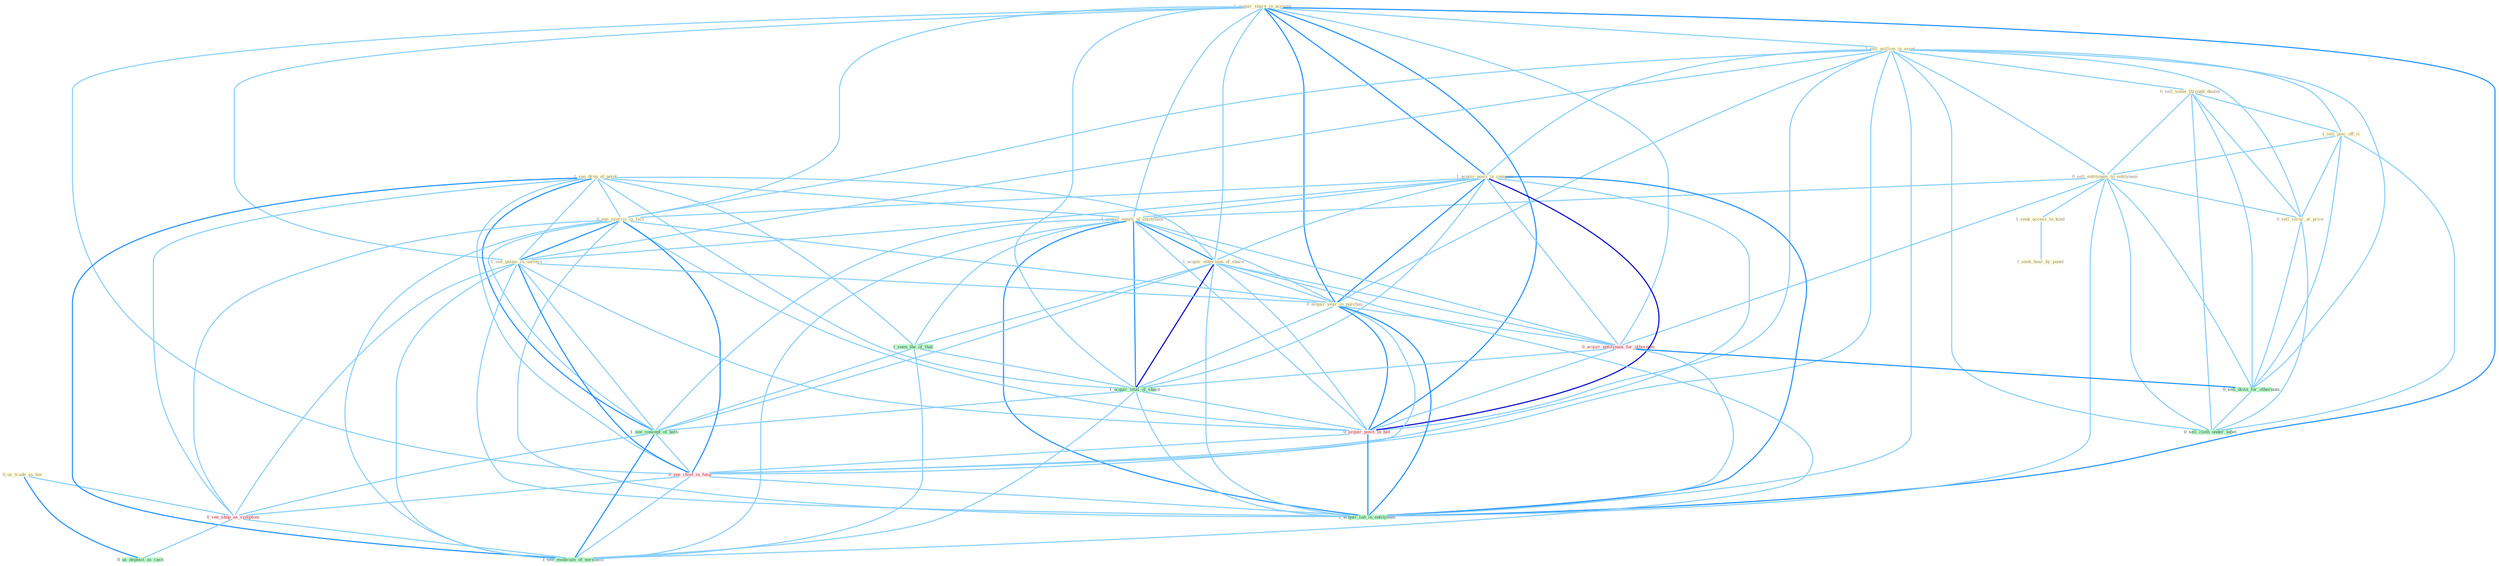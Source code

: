 Graph G{ 
    node
    [shape=polygon,style=filled,width=.5,height=.06,color="#BDFCC9",fixedsize=true,fontsize=4,
    fontcolor="#2f4f4f"];
    {node
    [color="#ffffe0", fontcolor="#8b7d6b"] "0_us_trade_as_boi " "1_acquir_share_in_account " "1_sell_million_in_asset " "0_sell_some_through_dealer " "1_sell_piec_off_it " "0_sell_entitynam_to_entitynam " "1_acquir_posit_in_compani " "1_see_drop_of_point " "0_sell_secur_at_price " "1_acquir_equiti_of_entitynam " "1_acquir_othernum_of_share " "0_see_exercis_in_fact " "1_see_galaxi_in_univers " "1_seek_access_to_kind " "0_acquir_year_in_purchas " "1_seek_hear_by_panel "}
{node [color="#fff0f5", fontcolor="#b22222"] "0_acquir_entitynam_for_othernum " "0_acquir_posit_in_bid " "0_see_chief_in_futur " "0_see_shop_as_symptom "}
edge [color="#B0E2FF"];

	"0_us_trade_as_boi " -- "0_see_shop_as_symptom " [w="1", color="#87cefa" ];
	"0_us_trade_as_boi " -- "0_us_deposit_as_cach " [w="2", color="#1e90ff" , len=0.8];
	"1_acquir_share_in_account " -- "1_sell_million_in_asset " [w="1", color="#87cefa" ];
	"1_acquir_share_in_account " -- "1_acquir_posit_in_compani " [w="2", color="#1e90ff" , len=0.8];
	"1_acquir_share_in_account " -- "1_acquir_equiti_of_entitynam " [w="1", color="#87cefa" ];
	"1_acquir_share_in_account " -- "1_acquir_othernum_of_share " [w="1", color="#87cefa" ];
	"1_acquir_share_in_account " -- "0_see_exercis_in_fact " [w="1", color="#87cefa" ];
	"1_acquir_share_in_account " -- "1_see_galaxi_in_univers " [w="1", color="#87cefa" ];
	"1_acquir_share_in_account " -- "0_acquir_year_in_purchas " [w="2", color="#1e90ff" , len=0.8];
	"1_acquir_share_in_account " -- "0_acquir_entitynam_for_othernum " [w="1", color="#87cefa" ];
	"1_acquir_share_in_account " -- "1_acquir_total_of_share " [w="1", color="#87cefa" ];
	"1_acquir_share_in_account " -- "0_acquir_posit_in_bid " [w="2", color="#1e90ff" , len=0.8];
	"1_acquir_share_in_account " -- "0_see_chief_in_futur " [w="1", color="#87cefa" ];
	"1_acquir_share_in_account " -- "1_acquir_lab_in_entitynam " [w="2", color="#1e90ff" , len=0.8];
	"1_sell_million_in_asset " -- "0_sell_some_through_dealer " [w="1", color="#87cefa" ];
	"1_sell_million_in_asset " -- "1_sell_piec_off_it " [w="1", color="#87cefa" ];
	"1_sell_million_in_asset " -- "0_sell_entitynam_to_entitynam " [w="1", color="#87cefa" ];
	"1_sell_million_in_asset " -- "1_acquir_posit_in_compani " [w="1", color="#87cefa" ];
	"1_sell_million_in_asset " -- "0_sell_secur_at_price " [w="1", color="#87cefa" ];
	"1_sell_million_in_asset " -- "0_see_exercis_in_fact " [w="1", color="#87cefa" ];
	"1_sell_million_in_asset " -- "1_see_galaxi_in_univers " [w="1", color="#87cefa" ];
	"1_sell_million_in_asset " -- "0_acquir_year_in_purchas " [w="1", color="#87cefa" ];
	"1_sell_million_in_asset " -- "0_sell_divis_for_othernum " [w="1", color="#87cefa" ];
	"1_sell_million_in_asset " -- "0_sell_cloth_under_label " [w="1", color="#87cefa" ];
	"1_sell_million_in_asset " -- "0_acquir_posit_in_bid " [w="1", color="#87cefa" ];
	"1_sell_million_in_asset " -- "0_see_chief_in_futur " [w="1", color="#87cefa" ];
	"1_sell_million_in_asset " -- "1_acquir_lab_in_entitynam " [w="1", color="#87cefa" ];
	"0_sell_some_through_dealer " -- "1_sell_piec_off_it " [w="1", color="#87cefa" ];
	"0_sell_some_through_dealer " -- "0_sell_entitynam_to_entitynam " [w="1", color="#87cefa" ];
	"0_sell_some_through_dealer " -- "0_sell_secur_at_price " [w="1", color="#87cefa" ];
	"0_sell_some_through_dealer " -- "0_sell_divis_for_othernum " [w="1", color="#87cefa" ];
	"0_sell_some_through_dealer " -- "0_sell_cloth_under_label " [w="1", color="#87cefa" ];
	"1_sell_piec_off_it " -- "0_sell_entitynam_to_entitynam " [w="1", color="#87cefa" ];
	"1_sell_piec_off_it " -- "0_sell_secur_at_price " [w="1", color="#87cefa" ];
	"1_sell_piec_off_it " -- "0_sell_divis_for_othernum " [w="1", color="#87cefa" ];
	"1_sell_piec_off_it " -- "0_sell_cloth_under_label " [w="1", color="#87cefa" ];
	"0_sell_entitynam_to_entitynam " -- "0_sell_secur_at_price " [w="1", color="#87cefa" ];
	"0_sell_entitynam_to_entitynam " -- "1_acquir_equiti_of_entitynam " [w="1", color="#87cefa" ];
	"0_sell_entitynam_to_entitynam " -- "1_seek_access_to_kind " [w="1", color="#87cefa" ];
	"0_sell_entitynam_to_entitynam " -- "0_acquir_entitynam_for_othernum " [w="1", color="#87cefa" ];
	"0_sell_entitynam_to_entitynam " -- "0_sell_divis_for_othernum " [w="1", color="#87cefa" ];
	"0_sell_entitynam_to_entitynam " -- "0_sell_cloth_under_label " [w="1", color="#87cefa" ];
	"0_sell_entitynam_to_entitynam " -- "1_acquir_lab_in_entitynam " [w="1", color="#87cefa" ];
	"1_acquir_posit_in_compani " -- "1_acquir_equiti_of_entitynam " [w="1", color="#87cefa" ];
	"1_acquir_posit_in_compani " -- "1_acquir_othernum_of_share " [w="1", color="#87cefa" ];
	"1_acquir_posit_in_compani " -- "0_see_exercis_in_fact " [w="1", color="#87cefa" ];
	"1_acquir_posit_in_compani " -- "1_see_galaxi_in_univers " [w="1", color="#87cefa" ];
	"1_acquir_posit_in_compani " -- "0_acquir_year_in_purchas " [w="2", color="#1e90ff" , len=0.8];
	"1_acquir_posit_in_compani " -- "0_acquir_entitynam_for_othernum " [w="1", color="#87cefa" ];
	"1_acquir_posit_in_compani " -- "1_acquir_total_of_share " [w="1", color="#87cefa" ];
	"1_acquir_posit_in_compani " -- "0_acquir_posit_in_bid " [w="3", color="#0000cd" , len=0.6];
	"1_acquir_posit_in_compani " -- "0_see_chief_in_futur " [w="1", color="#87cefa" ];
	"1_acquir_posit_in_compani " -- "1_acquir_lab_in_entitynam " [w="2", color="#1e90ff" , len=0.8];
	"1_see_drop_of_point " -- "1_acquir_equiti_of_entitynam " [w="1", color="#87cefa" ];
	"1_see_drop_of_point " -- "1_acquir_othernum_of_share " [w="1", color="#87cefa" ];
	"1_see_drop_of_point " -- "0_see_exercis_in_fact " [w="1", color="#87cefa" ];
	"1_see_drop_of_point " -- "1_see_galaxi_in_univers " [w="1", color="#87cefa" ];
	"1_see_drop_of_point " -- "1_seen_the_of_that " [w="1", color="#87cefa" ];
	"1_see_drop_of_point " -- "1_acquir_total_of_share " [w="1", color="#87cefa" ];
	"1_see_drop_of_point " -- "1_see_concept_of_both " [w="2", color="#1e90ff" , len=0.8];
	"1_see_drop_of_point " -- "0_see_chief_in_futur " [w="1", color="#87cefa" ];
	"1_see_drop_of_point " -- "0_see_shop_as_symptom " [w="1", color="#87cefa" ];
	"1_see_drop_of_point " -- "1_see_modicum_of_normalci " [w="2", color="#1e90ff" , len=0.8];
	"0_sell_secur_at_price " -- "0_sell_divis_for_othernum " [w="1", color="#87cefa" ];
	"0_sell_secur_at_price " -- "0_sell_cloth_under_label " [w="1", color="#87cefa" ];
	"1_acquir_equiti_of_entitynam " -- "1_acquir_othernum_of_share " [w="2", color="#1e90ff" , len=0.8];
	"1_acquir_equiti_of_entitynam " -- "0_acquir_year_in_purchas " [w="1", color="#87cefa" ];
	"1_acquir_equiti_of_entitynam " -- "0_acquir_entitynam_for_othernum " [w="1", color="#87cefa" ];
	"1_acquir_equiti_of_entitynam " -- "1_seen_the_of_that " [w="1", color="#87cefa" ];
	"1_acquir_equiti_of_entitynam " -- "1_acquir_total_of_share " [w="2", color="#1e90ff" , len=0.8];
	"1_acquir_equiti_of_entitynam " -- "0_acquir_posit_in_bid " [w="1", color="#87cefa" ];
	"1_acquir_equiti_of_entitynam " -- "1_see_concept_of_both " [w="1", color="#87cefa" ];
	"1_acquir_equiti_of_entitynam " -- "1_acquir_lab_in_entitynam " [w="2", color="#1e90ff" , len=0.8];
	"1_acquir_equiti_of_entitynam " -- "1_see_modicum_of_normalci " [w="1", color="#87cefa" ];
	"1_acquir_othernum_of_share " -- "0_acquir_year_in_purchas " [w="1", color="#87cefa" ];
	"1_acquir_othernum_of_share " -- "0_acquir_entitynam_for_othernum " [w="1", color="#87cefa" ];
	"1_acquir_othernum_of_share " -- "1_seen_the_of_that " [w="1", color="#87cefa" ];
	"1_acquir_othernum_of_share " -- "1_acquir_total_of_share " [w="3", color="#0000cd" , len=0.6];
	"1_acquir_othernum_of_share " -- "0_acquir_posit_in_bid " [w="1", color="#87cefa" ];
	"1_acquir_othernum_of_share " -- "1_see_concept_of_both " [w="1", color="#87cefa" ];
	"1_acquir_othernum_of_share " -- "1_acquir_lab_in_entitynam " [w="1", color="#87cefa" ];
	"1_acquir_othernum_of_share " -- "1_see_modicum_of_normalci " [w="1", color="#87cefa" ];
	"0_see_exercis_in_fact " -- "1_see_galaxi_in_univers " [w="2", color="#1e90ff" , len=0.8];
	"0_see_exercis_in_fact " -- "0_acquir_year_in_purchas " [w="1", color="#87cefa" ];
	"0_see_exercis_in_fact " -- "0_acquir_posit_in_bid " [w="1", color="#87cefa" ];
	"0_see_exercis_in_fact " -- "1_see_concept_of_both " [w="1", color="#87cefa" ];
	"0_see_exercis_in_fact " -- "0_see_chief_in_futur " [w="2", color="#1e90ff" , len=0.8];
	"0_see_exercis_in_fact " -- "0_see_shop_as_symptom " [w="1", color="#87cefa" ];
	"0_see_exercis_in_fact " -- "1_acquir_lab_in_entitynam " [w="1", color="#87cefa" ];
	"0_see_exercis_in_fact " -- "1_see_modicum_of_normalci " [w="1", color="#87cefa" ];
	"1_see_galaxi_in_univers " -- "0_acquir_year_in_purchas " [w="1", color="#87cefa" ];
	"1_see_galaxi_in_univers " -- "0_acquir_posit_in_bid " [w="1", color="#87cefa" ];
	"1_see_galaxi_in_univers " -- "1_see_concept_of_both " [w="1", color="#87cefa" ];
	"1_see_galaxi_in_univers " -- "0_see_chief_in_futur " [w="2", color="#1e90ff" , len=0.8];
	"1_see_galaxi_in_univers " -- "0_see_shop_as_symptom " [w="1", color="#87cefa" ];
	"1_see_galaxi_in_univers " -- "1_acquir_lab_in_entitynam " [w="1", color="#87cefa" ];
	"1_see_galaxi_in_univers " -- "1_see_modicum_of_normalci " [w="1", color="#87cefa" ];
	"1_seek_access_to_kind " -- "1_seek_hear_by_panel " [w="1", color="#87cefa" ];
	"0_acquir_year_in_purchas " -- "0_acquir_entitynam_for_othernum " [w="1", color="#87cefa" ];
	"0_acquir_year_in_purchas " -- "1_acquir_total_of_share " [w="1", color="#87cefa" ];
	"0_acquir_year_in_purchas " -- "0_acquir_posit_in_bid " [w="2", color="#1e90ff" , len=0.8];
	"0_acquir_year_in_purchas " -- "0_see_chief_in_futur " [w="1", color="#87cefa" ];
	"0_acquir_year_in_purchas " -- "1_acquir_lab_in_entitynam " [w="2", color="#1e90ff" , len=0.8];
	"0_acquir_entitynam_for_othernum " -- "0_sell_divis_for_othernum " [w="2", color="#1e90ff" , len=0.8];
	"0_acquir_entitynam_for_othernum " -- "1_acquir_total_of_share " [w="1", color="#87cefa" ];
	"0_acquir_entitynam_for_othernum " -- "0_acquir_posit_in_bid " [w="1", color="#87cefa" ];
	"0_acquir_entitynam_for_othernum " -- "1_acquir_lab_in_entitynam " [w="1", color="#87cefa" ];
	"1_seen_the_of_that " -- "1_acquir_total_of_share " [w="1", color="#87cefa" ];
	"1_seen_the_of_that " -- "1_see_concept_of_both " [w="1", color="#87cefa" ];
	"1_seen_the_of_that " -- "1_see_modicum_of_normalci " [w="1", color="#87cefa" ];
	"0_sell_divis_for_othernum " -- "0_sell_cloth_under_label " [w="1", color="#87cefa" ];
	"1_acquir_total_of_share " -- "0_acquir_posit_in_bid " [w="1", color="#87cefa" ];
	"1_acquir_total_of_share " -- "1_see_concept_of_both " [w="1", color="#87cefa" ];
	"1_acquir_total_of_share " -- "1_acquir_lab_in_entitynam " [w="1", color="#87cefa" ];
	"1_acquir_total_of_share " -- "1_see_modicum_of_normalci " [w="1", color="#87cefa" ];
	"0_acquir_posit_in_bid " -- "0_see_chief_in_futur " [w="1", color="#87cefa" ];
	"0_acquir_posit_in_bid " -- "1_acquir_lab_in_entitynam " [w="2", color="#1e90ff" , len=0.8];
	"1_see_concept_of_both " -- "0_see_chief_in_futur " [w="1", color="#87cefa" ];
	"1_see_concept_of_both " -- "0_see_shop_as_symptom " [w="1", color="#87cefa" ];
	"1_see_concept_of_both " -- "1_see_modicum_of_normalci " [w="2", color="#1e90ff" , len=0.8];
	"0_see_chief_in_futur " -- "0_see_shop_as_symptom " [w="1", color="#87cefa" ];
	"0_see_chief_in_futur " -- "1_acquir_lab_in_entitynam " [w="1", color="#87cefa" ];
	"0_see_chief_in_futur " -- "1_see_modicum_of_normalci " [w="1", color="#87cefa" ];
	"0_see_shop_as_symptom " -- "0_us_deposit_as_cach " [w="1", color="#87cefa" ];
	"0_see_shop_as_symptom " -- "1_see_modicum_of_normalci " [w="1", color="#87cefa" ];
}